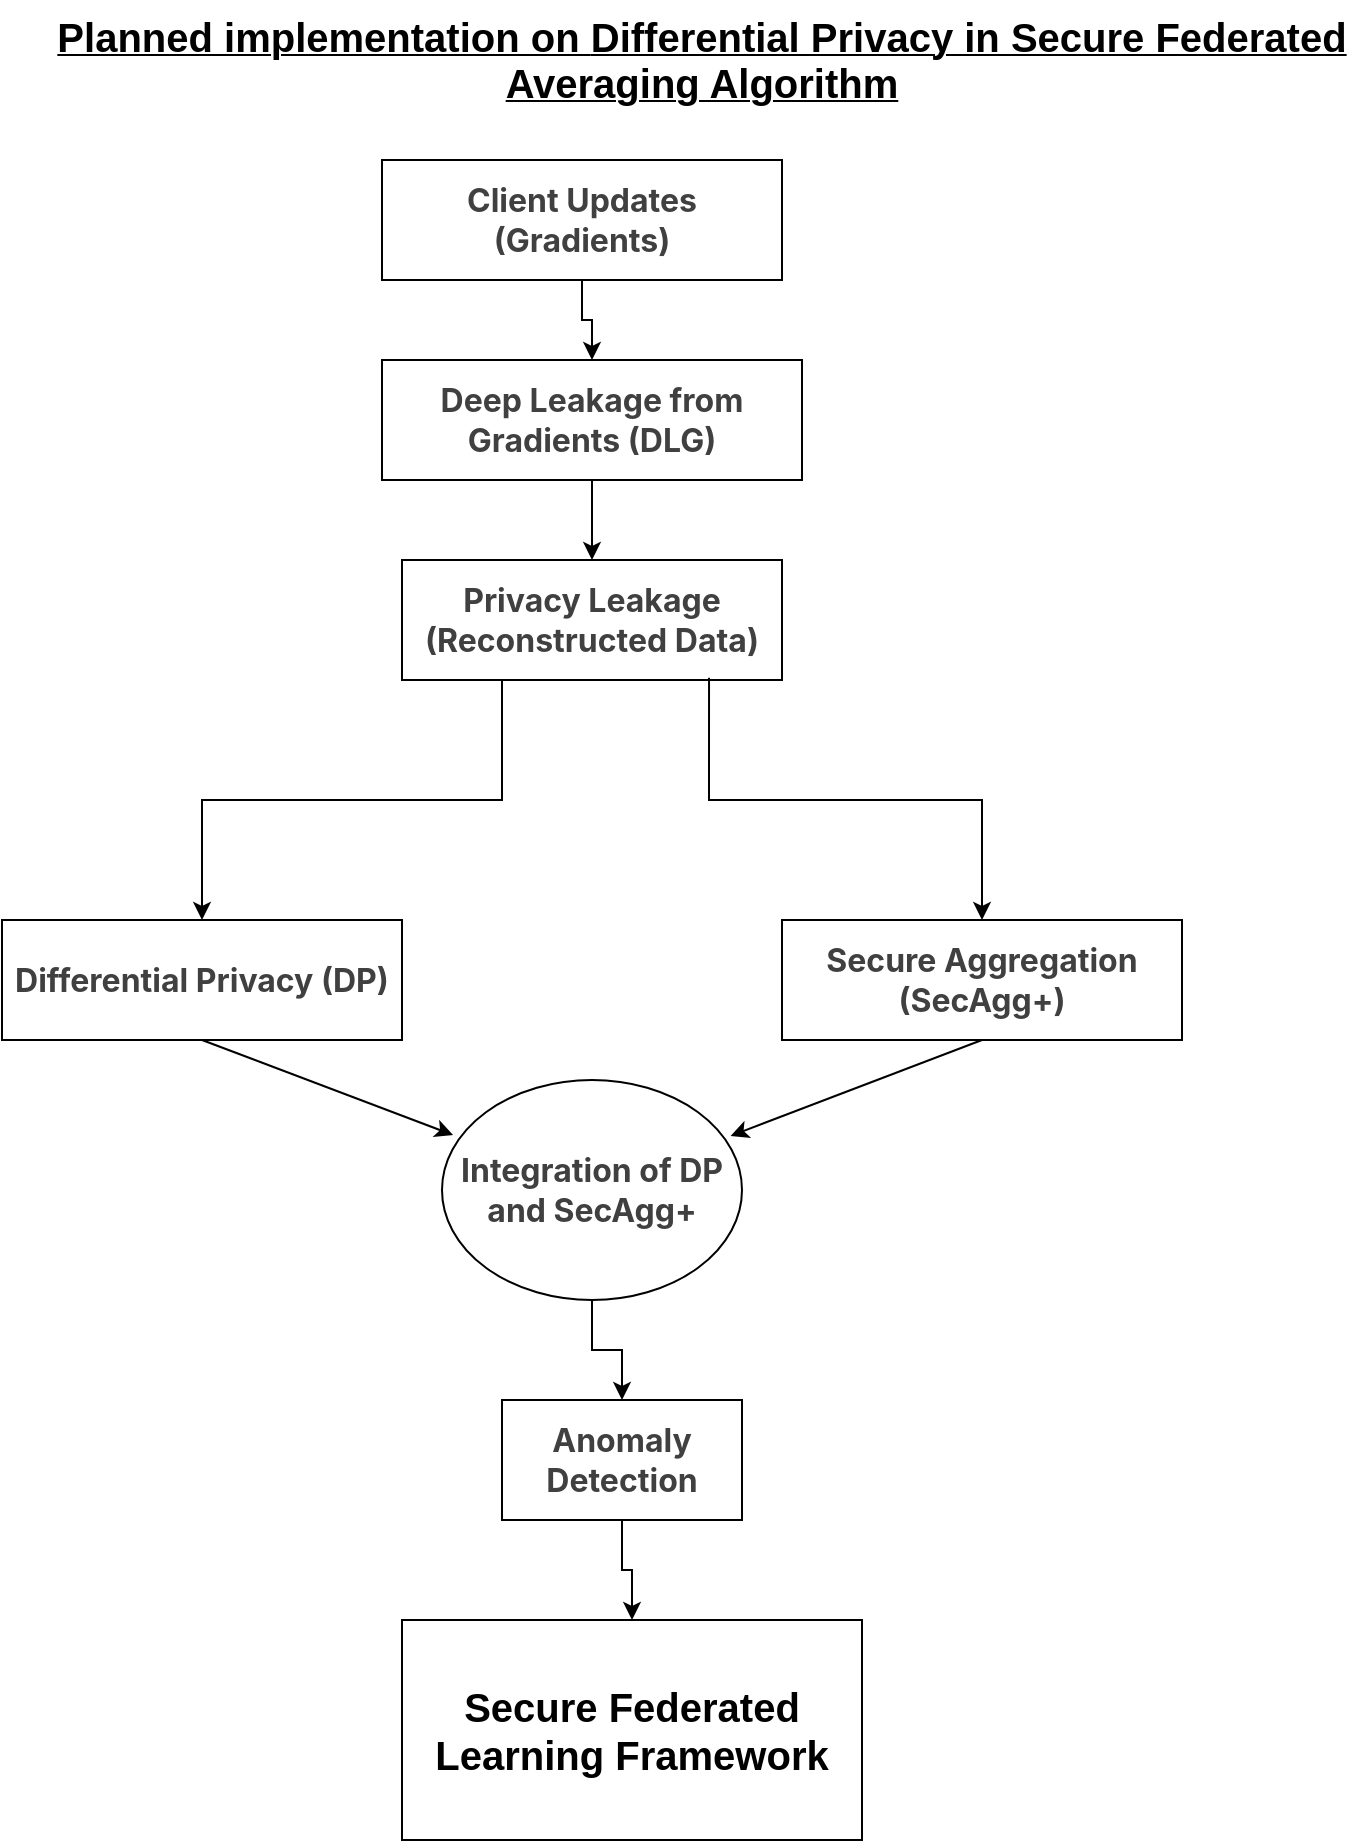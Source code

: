 <mxfile version="26.1.1">
  <diagram name="Page-1" id="yNnIApOfwTfhpVcsOoj0">
    <mxGraphModel dx="1468" dy="983" grid="1" gridSize="10" guides="1" tooltips="1" connect="1" arrows="1" fold="1" page="1" pageScale="1" pageWidth="850" pageHeight="1100" math="0" shadow="0">
      <root>
        <mxCell id="0" />
        <mxCell id="1" parent="0" />
        <mxCell id="Ige9LuN29Tv0qJ3HNwID-2" value="" style="edgeStyle=orthogonalEdgeStyle;rounded=0;orthogonalLoop=1;jettySize=auto;html=1;" edge="1" parent="1" source="Ige9LuN29Tv0qJ3HNwID-3" target="Ige9LuN29Tv0qJ3HNwID-5">
          <mxGeometry relative="1" as="geometry" />
        </mxCell>
        <mxCell id="Ige9LuN29Tv0qJ3HNwID-3" value="&lt;meta charset=&quot;utf-8&quot;&gt;&lt;strong style=&quot;color: rgb(64, 64, 64); font-family: Inter, system-ui, -apple-system, &amp;quot;system-ui&amp;quot;, &amp;quot;Segoe UI&amp;quot;, Roboto, &amp;quot;Noto Sans&amp;quot;, Ubuntu, Cantarell, &amp;quot;Helvetica Neue&amp;quot;, Oxygen, &amp;quot;Open Sans&amp;quot;, sans-serif; font-size: 16.002px; font-style: normal; font-variant-ligatures: normal; font-variant-caps: normal; letter-spacing: normal; orphans: 2; text-align: left; text-indent: 0px; text-transform: none; widows: 2; word-spacing: 0px; -webkit-text-stroke-width: 0px; white-space: normal; text-decoration-thickness: initial; text-decoration-style: initial; text-decoration-color: initial;&quot;&gt;Client Updates (Gradients)&lt;/strong&gt;" style="rounded=0;whiteSpace=wrap;html=1;" vertex="1" parent="1">
          <mxGeometry x="290" y="120" width="200" height="60" as="geometry" />
        </mxCell>
        <mxCell id="Ige9LuN29Tv0qJ3HNwID-4" value="" style="edgeStyle=orthogonalEdgeStyle;rounded=0;orthogonalLoop=1;jettySize=auto;html=1;" edge="1" parent="1" source="Ige9LuN29Tv0qJ3HNwID-5" target="Ige9LuN29Tv0qJ3HNwID-7">
          <mxGeometry relative="1" as="geometry" />
        </mxCell>
        <mxCell id="Ige9LuN29Tv0qJ3HNwID-5" value="&lt;meta charset=&quot;utf-8&quot;&gt;&lt;strong style=&quot;color: rgb(64, 64, 64); font-family: Inter, system-ui, -apple-system, &amp;quot;system-ui&amp;quot;, &amp;quot;Segoe UI&amp;quot;, Roboto, &amp;quot;Noto Sans&amp;quot;, Ubuntu, Cantarell, &amp;quot;Helvetica Neue&amp;quot;, Oxygen, &amp;quot;Open Sans&amp;quot;, sans-serif; font-size: 16.002px; font-style: normal; font-variant-ligatures: normal; font-variant-caps: normal; letter-spacing: normal; orphans: 2; text-align: left; text-indent: 0px; text-transform: none; widows: 2; word-spacing: 0px; -webkit-text-stroke-width: 0px; white-space: normal; text-decoration-thickness: initial; text-decoration-style: initial; text-decoration-color: initial;&quot;&gt;Deep Leakage from Gradients (DLG)&lt;/strong&gt;" style="rounded=0;whiteSpace=wrap;html=1;" vertex="1" parent="1">
          <mxGeometry x="290" y="220" width="210" height="60" as="geometry" />
        </mxCell>
        <mxCell id="Ige9LuN29Tv0qJ3HNwID-6" value="" style="edgeStyle=orthogonalEdgeStyle;rounded=0;orthogonalLoop=1;jettySize=auto;html=1;" edge="1" parent="1" source="Ige9LuN29Tv0qJ3HNwID-7" target="Ige9LuN29Tv0qJ3HNwID-9">
          <mxGeometry relative="1" as="geometry">
            <Array as="points">
              <mxPoint x="350" y="440" />
              <mxPoint x="200" y="440" />
            </Array>
          </mxGeometry>
        </mxCell>
        <mxCell id="Ige9LuN29Tv0qJ3HNwID-7" value="&lt;meta charset=&quot;utf-8&quot;&gt;&lt;strong style=&quot;color: rgb(64, 64, 64); font-family: Inter, system-ui, -apple-system, &amp;quot;system-ui&amp;quot;, &amp;quot;Segoe UI&amp;quot;, Roboto, &amp;quot;Noto Sans&amp;quot;, Ubuntu, Cantarell, &amp;quot;Helvetica Neue&amp;quot;, Oxygen, &amp;quot;Open Sans&amp;quot;, sans-serif; font-size: 16.002px; font-style: normal; font-variant-ligatures: normal; font-variant-caps: normal; letter-spacing: normal; orphans: 2; text-align: left; text-indent: 0px; text-transform: none; widows: 2; word-spacing: 0px; -webkit-text-stroke-width: 0px; white-space: normal; text-decoration-thickness: initial; text-decoration-style: initial; text-decoration-color: initial;&quot;&gt;Privacy Leakage (Reconstructed Data)&lt;/strong&gt;" style="rounded=0;whiteSpace=wrap;html=1;" vertex="1" parent="1">
          <mxGeometry x="300" y="320" width="190" height="60" as="geometry" />
        </mxCell>
        <mxCell id="Ige9LuN29Tv0qJ3HNwID-8" value="" style="edgeStyle=orthogonalEdgeStyle;rounded=0;orthogonalLoop=1;jettySize=auto;html=1;exitX=0.808;exitY=0.981;exitDx=0;exitDy=0;exitPerimeter=0;" edge="1" parent="1" source="Ige9LuN29Tv0qJ3HNwID-7" target="Ige9LuN29Tv0qJ3HNwID-10">
          <mxGeometry relative="1" as="geometry" />
        </mxCell>
        <mxCell id="Ige9LuN29Tv0qJ3HNwID-9" value="&lt;meta charset=&quot;utf-8&quot;&gt;&lt;strong style=&quot;color: rgb(64, 64, 64); font-family: Inter, system-ui, -apple-system, &amp;quot;system-ui&amp;quot;, &amp;quot;Segoe UI&amp;quot;, Roboto, &amp;quot;Noto Sans&amp;quot;, Ubuntu, Cantarell, &amp;quot;Helvetica Neue&amp;quot;, Oxygen, &amp;quot;Open Sans&amp;quot;, sans-serif; font-size: 16.002px; font-style: normal; font-variant-ligatures: normal; font-variant-caps: normal; letter-spacing: normal; orphans: 2; text-align: left; text-indent: 0px; text-transform: none; widows: 2; word-spacing: 0px; -webkit-text-stroke-width: 0px; white-space: normal; text-decoration-thickness: initial; text-decoration-style: initial; text-decoration-color: initial;&quot;&gt;Differential Privacy (DP)&lt;/strong&gt;" style="rounded=0;whiteSpace=wrap;html=1;" vertex="1" parent="1">
          <mxGeometry x="100" y="500" width="200" height="60" as="geometry" />
        </mxCell>
        <mxCell id="Ige9LuN29Tv0qJ3HNwID-10" value="&lt;strong style=&quot;color: rgb(64, 64, 64); font-family: Inter, system-ui, -apple-system, &amp;quot;system-ui&amp;quot;, &amp;quot;Segoe UI&amp;quot;, Roboto, &amp;quot;Noto Sans&amp;quot;, Ubuntu, Cantarell, &amp;quot;Helvetica Neue&amp;quot;, Oxygen, &amp;quot;Open Sans&amp;quot;, sans-serif; font-size: 16.002px; font-style: normal; font-variant-ligatures: normal; font-variant-caps: normal; letter-spacing: normal; orphans: 2; text-align: left; text-indent: 0px; text-transform: none; widows: 2; word-spacing: 0px; -webkit-text-stroke-width: 0px; white-space: normal; text-decoration-thickness: initial; text-decoration-style: initial; text-decoration-color: initial;&quot;&gt;Secure Aggregation (SecAgg+)&lt;/strong&gt;" style="whiteSpace=wrap;html=1;" vertex="1" parent="1">
          <mxGeometry x="490" y="500" width="200" height="60" as="geometry" />
        </mxCell>
        <mxCell id="Ige9LuN29Tv0qJ3HNwID-11" value="" style="edgeStyle=orthogonalEdgeStyle;rounded=0;orthogonalLoop=1;jettySize=auto;html=1;" edge="1" parent="1" source="Ige9LuN29Tv0qJ3HNwID-12" target="Ige9LuN29Tv0qJ3HNwID-14">
          <mxGeometry relative="1" as="geometry" />
        </mxCell>
        <mxCell id="Ige9LuN29Tv0qJ3HNwID-12" value="&lt;meta charset=&quot;utf-8&quot;&gt;&lt;strong style=&quot;color: rgb(64, 64, 64); font-family: Inter, system-ui, -apple-system, &amp;quot;system-ui&amp;quot;, &amp;quot;Segoe UI&amp;quot;, Roboto, &amp;quot;Noto Sans&amp;quot;, Ubuntu, Cantarell, &amp;quot;Helvetica Neue&amp;quot;, Oxygen, &amp;quot;Open Sans&amp;quot;, sans-serif; font-size: 16.002px; font-style: normal; font-variant-ligatures: normal; font-variant-caps: normal; letter-spacing: normal; orphans: 2; text-align: left; text-indent: 0px; text-transform: none; widows: 2; word-spacing: 0px; -webkit-text-stroke-width: 0px; white-space: normal; text-decoration-thickness: initial; text-decoration-style: initial; text-decoration-color: initial;&quot;&gt;Integration of DP and SecAgg+&lt;/strong&gt;" style="ellipse;whiteSpace=wrap;html=1;" vertex="1" parent="1">
          <mxGeometry x="320" y="580" width="150" height="110" as="geometry" />
        </mxCell>
        <mxCell id="Ige9LuN29Tv0qJ3HNwID-13" value="" style="edgeStyle=orthogonalEdgeStyle;rounded=0;orthogonalLoop=1;jettySize=auto;html=1;" edge="1" parent="1" source="Ige9LuN29Tv0qJ3HNwID-14" target="Ige9LuN29Tv0qJ3HNwID-15">
          <mxGeometry relative="1" as="geometry" />
        </mxCell>
        <mxCell id="Ige9LuN29Tv0qJ3HNwID-14" value="&lt;meta charset=&quot;utf-8&quot;&gt;&lt;strong style=&quot;color: rgb(64, 64, 64); font-family: Inter, system-ui, -apple-system, &amp;quot;system-ui&amp;quot;, &amp;quot;Segoe UI&amp;quot;, Roboto, &amp;quot;Noto Sans&amp;quot;, Ubuntu, Cantarell, &amp;quot;Helvetica Neue&amp;quot;, Oxygen, &amp;quot;Open Sans&amp;quot;, sans-serif; font-size: 16.002px; font-style: normal; font-variant-ligatures: normal; font-variant-caps: normal; letter-spacing: normal; orphans: 2; text-align: left; text-indent: 0px; text-transform: none; widows: 2; word-spacing: 0px; -webkit-text-stroke-width: 0px; white-space: normal; text-decoration-thickness: initial; text-decoration-style: initial; text-decoration-color: initial;&quot;&gt;Anomaly Detection&lt;/strong&gt;" style="whiteSpace=wrap;html=1;" vertex="1" parent="1">
          <mxGeometry x="350" y="740" width="120" height="60" as="geometry" />
        </mxCell>
        <mxCell id="Ige9LuN29Tv0qJ3HNwID-15" value="&lt;strong style=&quot;background-color: transparent; color: light-dark(rgb(0, 0, 0), rgb(255, 255, 255));&quot;&gt;&lt;font style=&quot;font-size: 20px;&quot;&gt;Secure Federated Learning Framework&lt;/font&gt;&lt;/strong&gt;" style="whiteSpace=wrap;html=1;" vertex="1" parent="1">
          <mxGeometry x="300" y="850" width="230" height="110" as="geometry" />
        </mxCell>
        <mxCell id="Ige9LuN29Tv0qJ3HNwID-16" value="" style="endArrow=classic;html=1;rounded=0;exitX=0.5;exitY=1;exitDx=0;exitDy=0;entryX=0.037;entryY=0.25;entryDx=0;entryDy=0;entryPerimeter=0;" edge="1" parent="1" source="Ige9LuN29Tv0qJ3HNwID-9" target="Ige9LuN29Tv0qJ3HNwID-12">
          <mxGeometry width="50" height="50" relative="1" as="geometry">
            <mxPoint x="320" y="570" as="sourcePoint" />
            <mxPoint x="320" y="640" as="targetPoint" />
          </mxGeometry>
        </mxCell>
        <mxCell id="Ige9LuN29Tv0qJ3HNwID-17" value="" style="endArrow=classic;html=1;rounded=0;exitX=0.5;exitY=1;exitDx=0;exitDy=0;entryX=0.962;entryY=0.254;entryDx=0;entryDy=0;entryPerimeter=0;" edge="1" parent="1" source="Ige9LuN29Tv0qJ3HNwID-10" target="Ige9LuN29Tv0qJ3HNwID-12">
          <mxGeometry width="50" height="50" relative="1" as="geometry">
            <mxPoint x="570" y="560" as="sourcePoint" />
            <mxPoint x="710" y="600" as="targetPoint" />
          </mxGeometry>
        </mxCell>
        <mxCell id="Ige9LuN29Tv0qJ3HNwID-18" value="&lt;font style=&quot;font-size: 20px;&quot;&gt;&lt;span data-teams=&quot;true&quot;&gt;Planned implementation on&amp;nbsp;&lt;/span&gt;&lt;span style=&quot;background-color: transparent; color: light-dark(rgb(0, 0, 0), rgb(255, 255, 255));&quot;&gt;Differential Privacy in Secure Federated&lt;/span&gt;&lt;/font&gt;&lt;p class=&quot;p1&quot; style=&quot;margin: 0px; font-variant-numeric: normal; font-variant-east-asian: normal; font-variant-alternates: normal; font-size-adjust: none; font-kerning: auto; font-optical-sizing: auto; font-feature-settings: normal; font-variation-settings: normal; font-variant-position: normal; font-variant-emoji: normal; font-stretch: normal; line-height: normal;&quot;&gt;&lt;font style=&quot;font-size: 20px;&quot;&gt;Averaging Algorithm&lt;/font&gt;&lt;/p&gt;" style="text;whiteSpace=wrap;html=1;align=center;fontStyle=5" vertex="1" parent="1">
          <mxGeometry x="120" y="40" width="660" height="40" as="geometry" />
        </mxCell>
      </root>
    </mxGraphModel>
  </diagram>
</mxfile>
